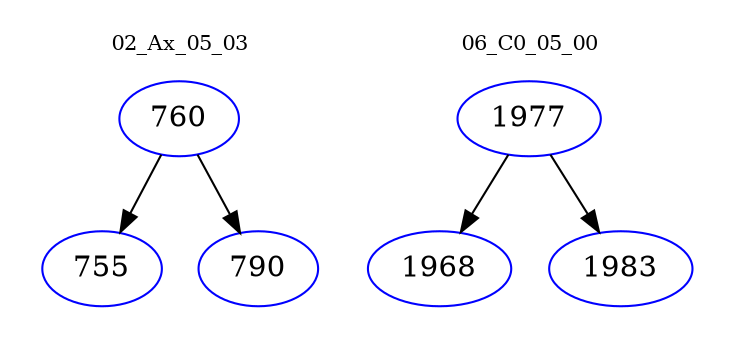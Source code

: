 digraph{
subgraph cluster_0 {
color = white
label = "02_Ax_05_03";
fontsize=10;
T0_760 [label="760", color="blue"]
T0_760 -> T0_755 [color="black"]
T0_755 [label="755", color="blue"]
T0_760 -> T0_790 [color="black"]
T0_790 [label="790", color="blue"]
}
subgraph cluster_1 {
color = white
label = "06_C0_05_00";
fontsize=10;
T1_1977 [label="1977", color="blue"]
T1_1977 -> T1_1968 [color="black"]
T1_1968 [label="1968", color="blue"]
T1_1977 -> T1_1983 [color="black"]
T1_1983 [label="1983", color="blue"]
}
}
